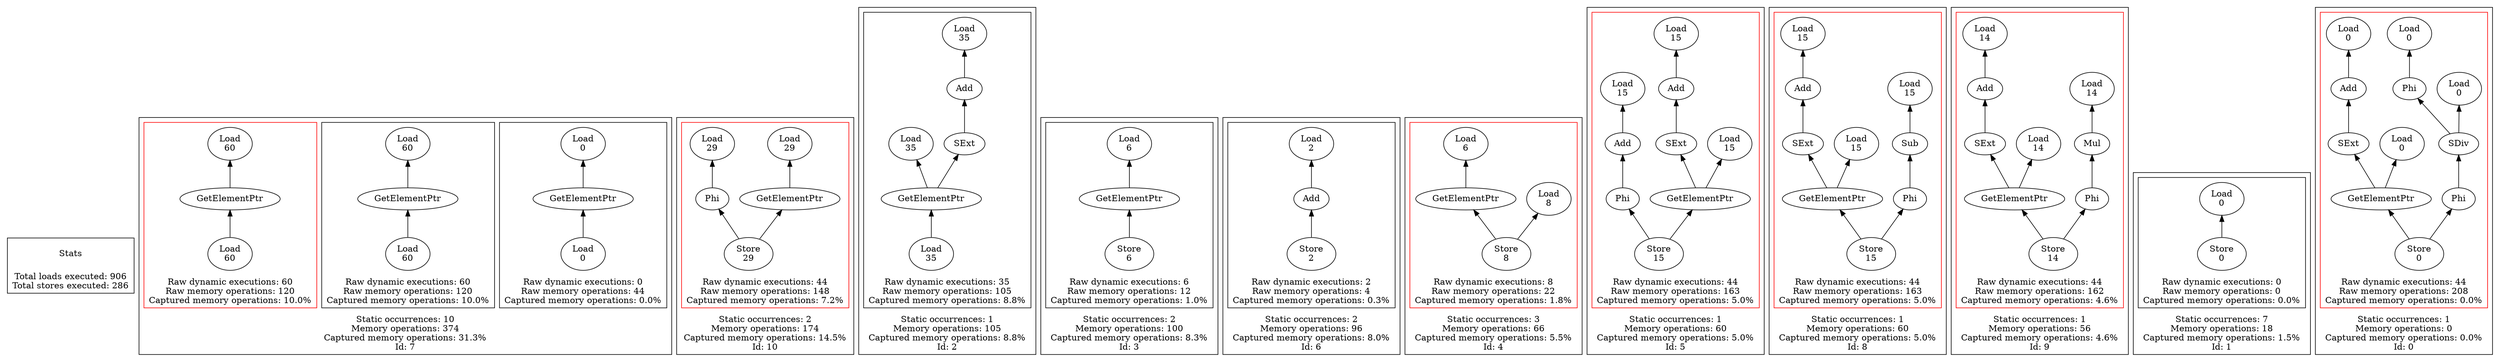 strict digraph {
rankdir=BT
subgraph {
Stats [shape=plaintext]
cluster=true
label="Total loads executed: 906\nTotal stores executed: 286"
}
subgraph {
subgraph {
{
rank=min
"7_8_301" [label="Load\n0"]
}
"7_8_300" [label="GetElementPtr"]
"7_8_301" -> "7_8_300"
"7_8_280" [label="Load\n0"]
"7_8_300" -> "7_8_280"
cluster=true
label="Raw dynamic executions: 0\nRaw memory operations: 44\nCaptured memory operations: 0.0%"
}
subgraph {
"7_3_256" [label="GetElementPtr"]
"7_3_255" [label="Load\n60"]
"7_3_256" -> "7_3_255"
{
rank=min
"7_3_257" [label="Load\n60"]
}
"7_3_257" -> "7_3_256"
cluster=true
label="Raw dynamic executions: 60\nRaw memory operations: 120\nCaptured memory operations: 10.0%"
}
subgraph {
"7_4_258" [label="GetElementPtr"]
"7_4_255" [label="Load\n60"]
"7_4_258" -> "7_4_255"
{
rank=min
"7_4_259" [label="Load\n60"]
}
"7_4_259" -> "7_4_258"
cluster=true
label="Raw dynamic executions: 60\nRaw memory operations: 120\nCaptured memory operations: 10.0%"
color=red
}
cluster=true
label="Static occurrences: 10\nMemory operations: 374\nCaptured memory operations: 31.3%\nId: 7"
}
subgraph {
subgraph {
{
rank=min
"10_0_282" [label="Store\n29"]
}
"10_0_277" [label="Phi"]
"10_0_282" -> "10_0_277"
"10_0_257" [label="Load\n29"]
"10_0_277" -> "10_0_257"
"10_0_281" [label="GetElementPtr"]
"10_0_282" -> "10_0_281"
"10_0_280" [label="Load\n29"]
"10_0_281" -> "10_0_280"
cluster=true
label="Raw dynamic executions: 44\nRaw memory operations: 148\nCaptured memory operations: 7.2%"
color=red
}
cluster=true
label="Static occurrences: 2\nMemory operations: 174\nCaptured memory operations: 14.5%\nId: 10"
}
subgraph {
subgraph {
"2_0_189" [label="GetElementPtr"]
"2_0_184" [label="Load\n35"]
"2_0_189" -> "2_0_184"
{
rank=min
"2_0_190" [label="Load\n35"]
}
"2_0_190" -> "2_0_189"
"2_0_187" [label="Add"]
"2_0_185" [label="Load\n35"]
"2_0_187" -> "2_0_185"
"2_0_188" [label="SExt"]
"2_0_188" -> "2_0_187"
"2_0_189" -> "2_0_188"
cluster=true
label="Raw dynamic executions: 35\nRaw memory operations: 105\nCaptured memory operations: 8.8%"
}
cluster=true
label="Static occurrences: 1\nMemory operations: 105\nCaptured memory operations: 8.8%\nId: 2"
}
subgraph {
subgraph {
"3_0_224" [label="GetElementPtr"]
"3_0_201" [label="Load\n6"]
"3_0_224" -> "3_0_201"
{
rank=min
"3_0_225" [label="Store\n6"]
}
"3_0_225" -> "3_0_224"
cluster=true
label="Raw dynamic executions: 6\nRaw memory operations: 12\nCaptured memory operations: 1.0%"
}
cluster=true
label="Static occurrences: 2\nMemory operations: 100\nCaptured memory operations: 8.3%\nId: 3"
}
subgraph {
subgraph {
{
rank=min
"6_1_364" [label="Store\n2"]
}
"6_1_363" [label="Add"]
"6_1_364" -> "6_1_363"
"6_1_362" [label="Load\n2"]
"6_1_363" -> "6_1_362"
cluster=true
label="Raw dynamic executions: 2\nRaw memory operations: 4\nCaptured memory operations: 0.3%"
}
cluster=true
label="Static occurrences: 2\nMemory operations: 96\nCaptured memory operations: 8.0%\nId: 6"
}
subgraph {
subgraph {
"4_0_210" [label="GetElementPtr"]
"4_0_201" [label="Load\n6"]
"4_0_210" -> "4_0_201"
{
rank=min
"4_0_211" [label="Store\n8"]
}
"4_0_211" -> "4_0_210"
"4_0_209" [label="Load\n8"]
"4_0_211" -> "4_0_209"
cluster=true
label="Raw dynamic executions: 8\nRaw memory operations: 22\nCaptured memory operations: 1.8%"
color=red
}
cluster=true
label="Static occurrences: 3\nMemory operations: 66\nCaptured memory operations: 5.5%\nId: 4"
}
subgraph {
subgraph {
"5_0_306" [label="Add"]
"5_0_305" [label="Load\n15"]
"5_0_306" -> "5_0_305"
"5_0_304" [label="Phi"]
"5_0_290" [label="Add"]
"5_0_304" -> "5_0_290"
"5_0_289" [label="Load\n15"]
"5_0_290" -> "5_0_289"
"5_0_307" [label="SExt"]
"5_0_307" -> "5_0_306"
{
rank=min
"5_0_309" [label="Store\n15"]
}
"5_0_308" [label="GetElementPtr"]
"5_0_309" -> "5_0_308"
"5_0_255" [label="Load\n15"]
"5_0_308" -> "5_0_255"
"5_0_309" -> "5_0_304"
"5_0_308" -> "5_0_307"
cluster=true
label="Raw dynamic executions: 44\nRaw memory operations: 163\nCaptured memory operations: 5.0%"
color=red
}
cluster=true
label="Static occurrences: 1\nMemory operations: 60\nCaptured memory operations: 5.0%\nId: 5"
}
subgraph {
subgraph {
"8_0_306" [label="Add"]
"8_0_305" [label="Load\n15"]
"8_0_306" -> "8_0_305"
"8_0_294" [label="Sub"]
"8_0_293" [label="Load\n15"]
"8_0_294" -> "8_0_293"
"8_0_307" [label="SExt"]
"8_0_307" -> "8_0_306"
{
rank=min
"8_0_309" [label="Store\n15"]
}
"8_0_308" [label="GetElementPtr"]
"8_0_309" -> "8_0_308"
"8_0_255" [label="Load\n15"]
"8_0_308" -> "8_0_255"
"8_0_304" [label="Phi"]
"8_0_309" -> "8_0_304"
"8_0_304" -> "8_0_294"
"8_0_308" -> "8_0_307"
cluster=true
label="Raw dynamic executions: 44\nRaw memory operations: 163\nCaptured memory operations: 5.0%"
color=red
}
cluster=true
label="Static occurrences: 1\nMemory operations: 60\nCaptured memory operations: 5.0%\nId: 8"
}
subgraph {
subgraph {
"9_0_306" [label="Add"]
"9_0_305" [label="Load\n14"]
"9_0_306" -> "9_0_305"
"9_0_307" [label="SExt"]
"9_0_307" -> "9_0_306"
{
rank=min
"9_0_309" [label="Store\n14"]
}
"9_0_308" [label="GetElementPtr"]
"9_0_309" -> "9_0_308"
"9_0_255" [label="Load\n14"]
"9_0_308" -> "9_0_255"
"9_0_304" [label="Phi"]
"9_0_309" -> "9_0_304"
"9_0_308" -> "9_0_307"
"9_0_298" [label="Mul"]
"9_0_304" -> "9_0_298"
"9_0_297" [label="Load\n14"]
"9_0_298" -> "9_0_297"
cluster=true
label="Raw dynamic executions: 44\nRaw memory operations: 162\nCaptured memory operations: 4.6%"
color=red
}
cluster=true
label="Static occurrences: 1\nMemory operations: 56\nCaptured memory operations: 4.6%\nId: 9"
}
subgraph {
subgraph {
{
rank=min
"1_0_26" [label="Store\n0"]
}
"1_0_24" [label="Load\n0"]
"1_0_26" -> "1_0_24"
cluster=true
label="Raw dynamic executions: 0\nRaw memory operations: 0\nCaptured memory operations: 0.0%"
}
cluster=true
label="Static occurrences: 7\nMemory operations: 18\nCaptured memory operations: 1.5%\nId: 1"
}
subgraph {
subgraph {
"0_0_306" [label="Add"]
"0_0_305" [label="Load\n0"]
"0_0_306" -> "0_0_305"
"0_0_302" [label="SDiv"]
"0_0_277" [label="Phi"]
"0_0_302" -> "0_0_277"
"0_0_307" [label="SExt"]
"0_0_307" -> "0_0_306"
{
rank=min
"0_0_309" [label="Store\n0"]
}
"0_0_308" [label="GetElementPtr"]
"0_0_309" -> "0_0_308"
"0_0_304" [label="Phi"]
"0_0_304" -> "0_0_302"
"0_0_257" [label="Load\n0"]
"0_0_277" -> "0_0_257"
"0_0_255" [label="Load\n0"]
"0_0_308" -> "0_0_255"
"0_0_309" -> "0_0_304"
"0_0_308" -> "0_0_307"
"0_0_301" [label="Load\n0"]
"0_0_302" -> "0_0_301"
cluster=true
label="Raw dynamic executions: 44\nRaw memory operations: 208\nCaptured memory operations: 0.0%"
color=red
}
cluster=true
label="Static occurrences: 1\nMemory operations: 0\nCaptured memory operations: 0.0%\nId: 0"
}
}
